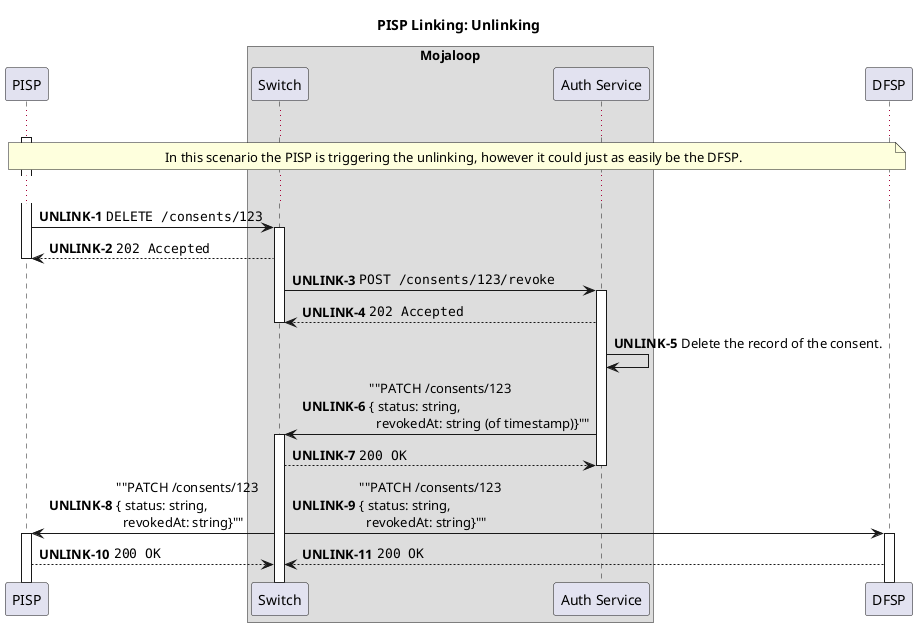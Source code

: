@startuml

!pragma teoz true

title PISP Linking: Unlinking

participant "PISP" as PISP

box "Mojaloop"
    participant Switch
    participant "Auth Service" as Auth
end box

participant "DFSP" as DFSP

autonumber 1 "<b>UNLINK-#</b>"

activate PISP

...

note over PISP, DFSP
  In this scenario the PISP is triggering the unlinking, however it could just as easily be the DFSP.
end note

...

PISP -> Switch ++: ""DELETE /consents/123""
Switch --> PISP: ""202 Accepted""
deactivate PISP

' TODO: Do we include the ALS lookup here to figure out which Auth service is
' responsible for the given Consent?

Switch -> Auth ++:  ""POST /consents/123/revoke""
Auth --> Switch: ""202 Accepted""
deactivate Switch

Auth -> Auth: Delete the record of the consent.

Auth -> Switch ++: ""PATCH /consents/123 \n{ status: string,\n  revokedAt: string (of timestamp)}""
Switch --> Auth: ""200 OK""
deactivate Auth

Switch -> PISP ++: ""PATCH /consents/123 \n{ status: string,\n  revokedAt: string}""
& Switch -> DFSP ++: ""PATCH /consents/123 \n{ status: string,\n  revokedAt: string}""

PISP --> Switch: ""200 OK""
& DFSP --> Switch: ""200 OK""

@enduml
